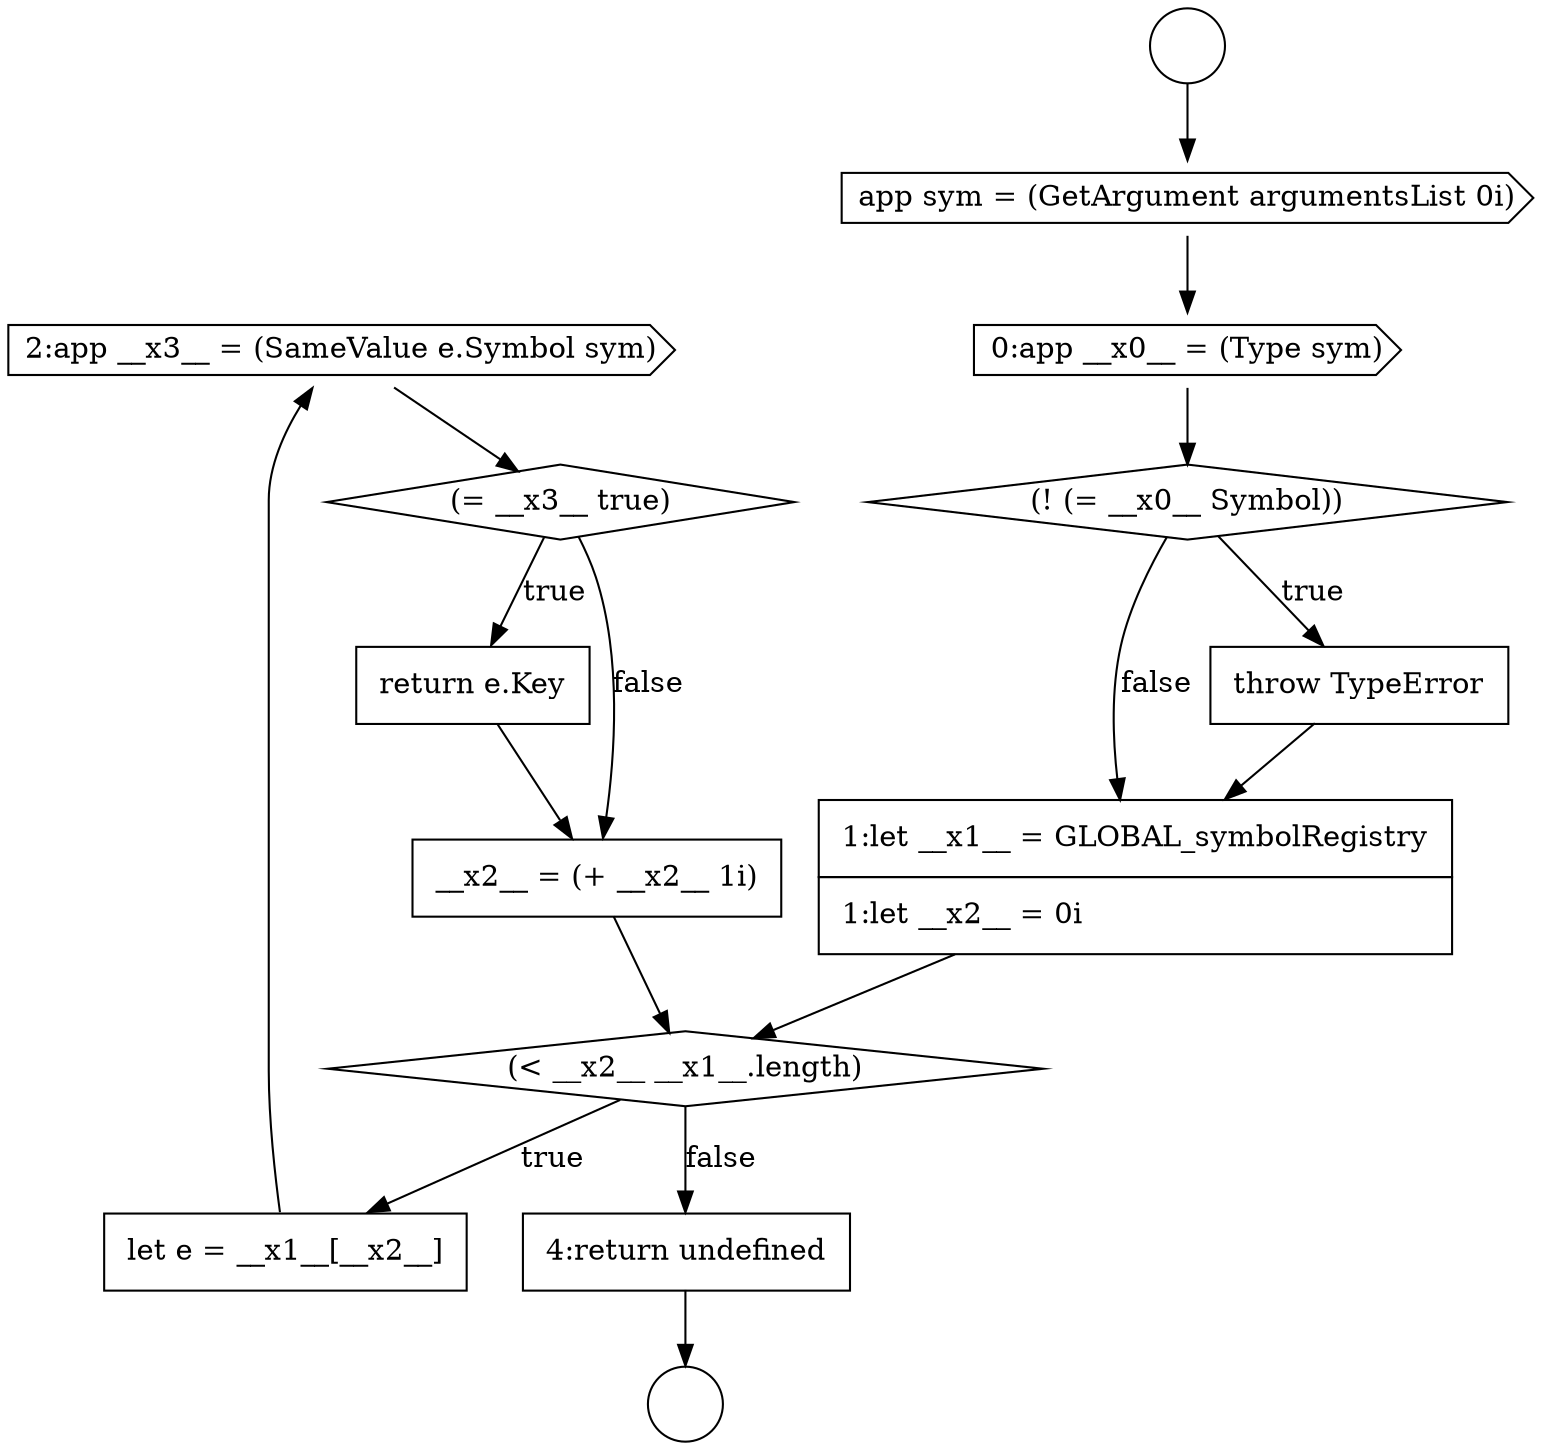digraph {
  node11154 [shape=cds, label=<<font color="black">2:app __x3__ = (SameValue e.Symbol sym)</font>> color="black" fillcolor="white" style=filled]
  node11147 [shape=cds, label=<<font color="black">app sym = (GetArgument argumentsList 0i)</font>> color="black" fillcolor="white" style=filled]
  node11152 [shape=diamond, label=<<font color="black">(&lt; __x2__ __x1__.length)</font>> color="black" fillcolor="white" style=filled]
  node11157 [shape=none, margin=0, label=<<font color="black">
    <table border="0" cellborder="1" cellspacing="0" cellpadding="10">
      <tr><td align="left">__x2__ = (+ __x2__ 1i)</td></tr>
    </table>
  </font>> color="black" fillcolor="white" style=filled]
  node11153 [shape=none, margin=0, label=<<font color="black">
    <table border="0" cellborder="1" cellspacing="0" cellpadding="10">
      <tr><td align="left">let e = __x1__[__x2__]</td></tr>
    </table>
  </font>> color="black" fillcolor="white" style=filled]
  node11148 [shape=cds, label=<<font color="black">0:app __x0__ = (Type sym)</font>> color="black" fillcolor="white" style=filled]
  node11149 [shape=diamond, label=<<font color="black">(! (= __x0__ Symbol))</font>> color="black" fillcolor="white" style=filled]
  node11150 [shape=none, margin=0, label=<<font color="black">
    <table border="0" cellborder="1" cellspacing="0" cellpadding="10">
      <tr><td align="left">throw TypeError</td></tr>
    </table>
  </font>> color="black" fillcolor="white" style=filled]
  node11145 [shape=circle label=" " color="black" fillcolor="white" style=filled]
  node11155 [shape=diamond, label=<<font color="black">(= __x3__ true)</font>> color="black" fillcolor="white" style=filled]
  node11146 [shape=circle label=" " color="black" fillcolor="white" style=filled]
  node11151 [shape=none, margin=0, label=<<font color="black">
    <table border="0" cellborder="1" cellspacing="0" cellpadding="10">
      <tr><td align="left">1:let __x1__ = GLOBAL_symbolRegistry</td></tr>
      <tr><td align="left">1:let __x2__ = 0i</td></tr>
    </table>
  </font>> color="black" fillcolor="white" style=filled]
  node11156 [shape=none, margin=0, label=<<font color="black">
    <table border="0" cellborder="1" cellspacing="0" cellpadding="10">
      <tr><td align="left">return e.Key</td></tr>
    </table>
  </font>> color="black" fillcolor="white" style=filled]
  node11158 [shape=none, margin=0, label=<<font color="black">
    <table border="0" cellborder="1" cellspacing="0" cellpadding="10">
      <tr><td align="left">4:return undefined</td></tr>
    </table>
  </font>> color="black" fillcolor="white" style=filled]
  node11151 -> node11152 [ color="black"]
  node11152 -> node11153 [label=<<font color="black">true</font>> color="black"]
  node11152 -> node11158 [label=<<font color="black">false</font>> color="black"]
  node11158 -> node11146 [ color="black"]
  node11147 -> node11148 [ color="black"]
  node11156 -> node11157 [ color="black"]
  node11149 -> node11150 [label=<<font color="black">true</font>> color="black"]
  node11149 -> node11151 [label=<<font color="black">false</font>> color="black"]
  node11148 -> node11149 [ color="black"]
  node11145 -> node11147 [ color="black"]
  node11153 -> node11154 [ color="black"]
  node11150 -> node11151 [ color="black"]
  node11157 -> node11152 [ color="black"]
  node11154 -> node11155 [ color="black"]
  node11155 -> node11156 [label=<<font color="black">true</font>> color="black"]
  node11155 -> node11157 [label=<<font color="black">false</font>> color="black"]
}
